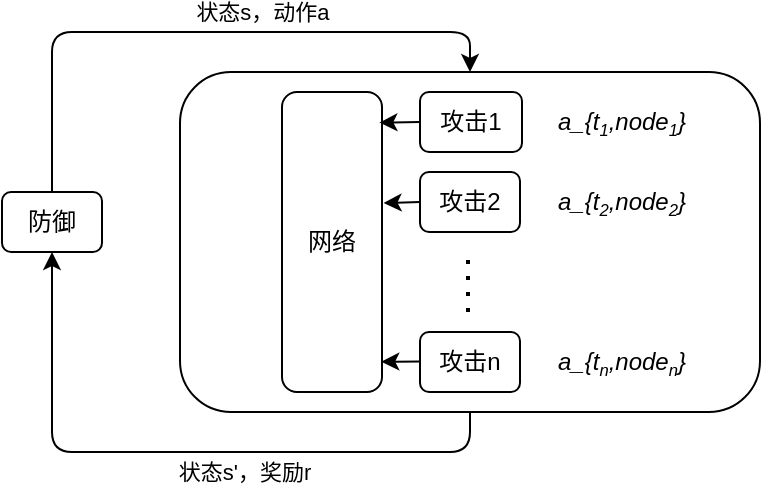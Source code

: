 <mxfile version="14.8.1" type="github">
  <diagram id="KAZm05Sm-PhzG9RKhNph" name="Page-1">
    <mxGraphModel dx="611" dy="324" grid="1" gridSize="10" guides="1" tooltips="1" connect="1" arrows="1" fold="1" page="1" pageScale="1" pageWidth="827" pageHeight="1169" math="0" shadow="0">
      <root>
        <mxCell id="0" />
        <mxCell id="1" parent="0" />
        <mxCell id="1gXMjl1y4tyzaUeLnTLn-1" value="防御" style="rounded=1;whiteSpace=wrap;html=1;" vertex="1" parent="1">
          <mxGeometry x="180" y="460" width="50" height="30" as="geometry" />
        </mxCell>
        <mxCell id="1gXMjl1y4tyzaUeLnTLn-2" value="" style="rounded=1;whiteSpace=wrap;html=1;" vertex="1" parent="1">
          <mxGeometry x="269" y="400" width="290" height="170" as="geometry" />
        </mxCell>
        <mxCell id="1gXMjl1y4tyzaUeLnTLn-3" value="网络" style="rounded=1;whiteSpace=wrap;html=1;" vertex="1" parent="1">
          <mxGeometry x="320" y="410" width="50" height="150" as="geometry" />
        </mxCell>
        <mxCell id="1gXMjl1y4tyzaUeLnTLn-4" value="攻击1" style="rounded=1;whiteSpace=wrap;html=1;" vertex="1" parent="1">
          <mxGeometry x="389" y="410" width="51" height="30" as="geometry" />
        </mxCell>
        <mxCell id="1gXMjl1y4tyzaUeLnTLn-5" value="攻击2" style="rounded=1;whiteSpace=wrap;html=1;" vertex="1" parent="1">
          <mxGeometry x="389" y="450" width="50" height="30" as="geometry" />
        </mxCell>
        <mxCell id="1gXMjl1y4tyzaUeLnTLn-7" value="" style="endArrow=none;dashed=1;html=1;dashPattern=1 3;strokeWidth=2;" edge="1" parent="1">
          <mxGeometry width="50" height="50" relative="1" as="geometry">
            <mxPoint x="413" y="520" as="sourcePoint" />
            <mxPoint x="413" y="490" as="targetPoint" />
          </mxGeometry>
        </mxCell>
        <mxCell id="1gXMjl1y4tyzaUeLnTLn-8" value="攻击n" style="rounded=1;whiteSpace=wrap;html=1;" vertex="1" parent="1">
          <mxGeometry x="389" y="530" width="50" height="30" as="geometry" />
        </mxCell>
        <mxCell id="1gXMjl1y4tyzaUeLnTLn-9" value="&lt;i&gt;a_{t&lt;span style=&quot;font-size: 10px&quot;&gt;&lt;sub&gt;1&lt;/sub&gt;&lt;/span&gt;,node&lt;span style=&quot;font-size: 10px&quot;&gt;&lt;sub&gt;1&lt;/sub&gt;&lt;/span&gt;}&lt;/i&gt;" style="text;html=1;strokeColor=none;fillColor=none;align=center;verticalAlign=middle;whiteSpace=wrap;rounded=0;" vertex="1" parent="1">
          <mxGeometry x="450" y="415" width="80" height="20" as="geometry" />
        </mxCell>
        <mxCell id="1gXMjl1y4tyzaUeLnTLn-10" value="&lt;i&gt;a_{t&lt;span style=&quot;font-size: 10px&quot;&gt;&lt;sub&gt;2&lt;/sub&gt;&lt;/span&gt;,node&lt;span style=&quot;font-size: 10px&quot;&gt;&lt;sub&gt;2&lt;/sub&gt;&lt;/span&gt;}&lt;/i&gt;" style="text;html=1;strokeColor=none;fillColor=none;align=center;verticalAlign=middle;whiteSpace=wrap;rounded=0;" vertex="1" parent="1">
          <mxGeometry x="450" y="455" width="80" height="20" as="geometry" />
        </mxCell>
        <mxCell id="1gXMjl1y4tyzaUeLnTLn-11" value="&lt;i&gt;a_{t&lt;span style=&quot;font-size: 10px&quot;&gt;&lt;sub&gt;n&lt;/sub&gt;&lt;/span&gt;,node&lt;span style=&quot;font-size: 10px&quot;&gt;&lt;sub&gt;n&lt;/sub&gt;&lt;/span&gt;}&lt;/i&gt;" style="text;html=1;strokeColor=none;fillColor=none;align=center;verticalAlign=middle;whiteSpace=wrap;rounded=0;" vertex="1" parent="1">
          <mxGeometry x="450" y="535" width="80" height="20" as="geometry" />
        </mxCell>
        <mxCell id="1gXMjl1y4tyzaUeLnTLn-12" value="" style="endArrow=classic;html=1;exitX=0;exitY=0.5;exitDx=0;exitDy=0;entryX=0.974;entryY=0.102;entryDx=0;entryDy=0;entryPerimeter=0;" edge="1" parent="1" source="1gXMjl1y4tyzaUeLnTLn-4" target="1gXMjl1y4tyzaUeLnTLn-3">
          <mxGeometry width="50" height="50" relative="1" as="geometry">
            <mxPoint x="360" y="400" as="sourcePoint" />
            <mxPoint x="410" y="350" as="targetPoint" />
          </mxGeometry>
        </mxCell>
        <mxCell id="1gXMjl1y4tyzaUeLnTLn-13" value="" style="endArrow=classic;html=1;exitX=0;exitY=0.5;exitDx=0;exitDy=0;entryX=1.016;entryY=0.37;entryDx=0;entryDy=0;entryPerimeter=0;" edge="1" parent="1" source="1gXMjl1y4tyzaUeLnTLn-5" target="1gXMjl1y4tyzaUeLnTLn-3">
          <mxGeometry width="50" height="50" relative="1" as="geometry">
            <mxPoint x="399" y="435" as="sourcePoint" />
            <mxPoint x="378.7" y="435.3" as="targetPoint" />
          </mxGeometry>
        </mxCell>
        <mxCell id="1gXMjl1y4tyzaUeLnTLn-14" value="" style="endArrow=classic;html=1;exitX=0;exitY=0.5;exitDx=0;exitDy=0;entryX=0.993;entryY=0.899;entryDx=0;entryDy=0;entryPerimeter=0;" edge="1" parent="1" target="1gXMjl1y4tyzaUeLnTLn-3">
          <mxGeometry width="50" height="50" relative="1" as="geometry">
            <mxPoint x="389" y="544.75" as="sourcePoint" />
            <mxPoint x="370.8" y="545.25" as="targetPoint" />
          </mxGeometry>
        </mxCell>
        <mxCell id="1gXMjl1y4tyzaUeLnTLn-15" value="" style="endArrow=classic;html=1;exitX=0.5;exitY=0;exitDx=0;exitDy=0;entryX=0.5;entryY=0;entryDx=0;entryDy=0;" edge="1" parent="1" source="1gXMjl1y4tyzaUeLnTLn-1" target="1gXMjl1y4tyzaUeLnTLn-2">
          <mxGeometry width="50" height="50" relative="1" as="geometry">
            <mxPoint x="180" y="410" as="sourcePoint" />
            <mxPoint x="230" y="360" as="targetPoint" />
            <Array as="points">
              <mxPoint x="205" y="380" />
              <mxPoint x="310" y="380" />
              <mxPoint x="414" y="380" />
            </Array>
          </mxGeometry>
        </mxCell>
        <mxCell id="1gXMjl1y4tyzaUeLnTLn-16" value="状态s，动作a" style="edgeLabel;html=1;align=center;verticalAlign=middle;resizable=0;points=[];" vertex="1" connectable="0" parent="1gXMjl1y4tyzaUeLnTLn-15">
          <mxGeometry x="0.405" y="1" relative="1" as="geometry">
            <mxPoint x="-32" y="-9" as="offset" />
          </mxGeometry>
        </mxCell>
        <mxCell id="1gXMjl1y4tyzaUeLnTLn-17" value="" style="endArrow=classic;html=1;exitX=0.5;exitY=1;exitDx=0;exitDy=0;entryX=0.5;entryY=1;entryDx=0;entryDy=0;" edge="1" parent="1" source="1gXMjl1y4tyzaUeLnTLn-2" target="1gXMjl1y4tyzaUeLnTLn-1">
          <mxGeometry width="50" height="50" relative="1" as="geometry">
            <mxPoint x="420" y="650" as="sourcePoint" />
            <mxPoint x="470" y="600" as="targetPoint" />
            <Array as="points">
              <mxPoint x="414" y="590" />
              <mxPoint x="205" y="590" />
            </Array>
          </mxGeometry>
        </mxCell>
        <mxCell id="1gXMjl1y4tyzaUeLnTLn-18" value="状态s&#39;，奖励r" style="edgeLabel;html=1;align=center;verticalAlign=middle;resizable=0;points=[];" vertex="1" connectable="0" parent="1gXMjl1y4tyzaUeLnTLn-17">
          <mxGeometry x="-0.358" y="1" relative="1" as="geometry">
            <mxPoint x="-28" y="9" as="offset" />
          </mxGeometry>
        </mxCell>
      </root>
    </mxGraphModel>
  </diagram>
</mxfile>
